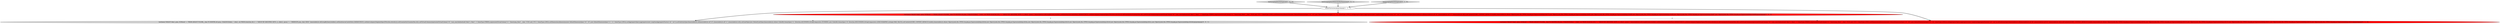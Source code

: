 digraph {
0 [style = filled, label = "testQuery(\"SELECT dim2, gran, SUM(cnt)\" + \"FROM (SELECT FLOOR(__time TO MONTH) AS gran, COALESCE(dim2, '') dim2, cnt FROM druid.foo) AS x\" + \"GROUP BY GROUPING SETS ( (), (dim2), (gran) )\",ImmutableList.of(GroupByQuery.builder().setDataSource(CalciteTests.DATASOURCE1).setInterval(querySegmentSpec(Filtration.eternity())).setGranularity(Granularities.ALL).setVirtualColumns(expressionVirtualColumn(\"v0\",\"case_searched(notnull(\"dim2\"),\"dim2\",'')\",ValueType.STRING),expressionVirtualColumn(\"v1\",\"timestamp_floor(\"__time\",'P1M',null,'UTC')\",ValueType.LONG)).setDimensions(dimensions(new DefaultDimensionSpec(\"v0\",\"v0\"),new DefaultDimensionSpec(\"v1\",\"v1\",ValueType.LONG))).setAggregatorSpecs(aggregators(new LongSumAggregatorFactory(\"a0\",\"cnt\"))).setSubtotalsSpec(ImmutableList.of(ImmutableList.of(\"v0\"),ImmutableList.of(\"v1\"),ImmutableList.of())).setContext(QUERY_CONTEXT_DEFAULT).build()),ImmutableList.of(new Object((((edu.fdu.CPPDG.tinypdg.pe.ExpressionInfo@a5b47d,new Object((((edu.fdu.CPPDG.tinypdg.pe.ExpressionInfo@a5b483,new Object((((edu.fdu.CPPDG.tinypdg.pe.ExpressionInfo@a5b489,new Object((((edu.fdu.CPPDG.tinypdg.pe.ExpressionInfo@a5b48f,new Object((((edu.fdu.CPPDG.tinypdg.pe.ExpressionInfo@a5b497,new Object((((edu.fdu.CPPDG.tinypdg.pe.ExpressionInfo@a5b49f))@@@4@@@['1', '0', '0']", fillcolor = red, shape = ellipse image = "AAA1AAABBB1BBB"];
1 [style = filled, label = "cannotVectorize()@@@3@@@['1', '1', '1']", fillcolor = white, shape = ellipse image = "AAA0AAABBB1BBB"];
5 [style = filled, label = "testQuery(\"SELECT dim2, gran, SUM(cnt)\" + \"FROM (SELECT FLOOR(__time TO MONTH) AS gran, COALESCE(dim2, '') dim2, cnt FROM druid.foo) AS x\" + \"GROUP BY GROUPING SETS ( (), (dim2), (gran) )\" + \"ORDER BY gran, dim2 DESC\",ImmutableList.of(GroupByQuery.builder().setDataSource(CalciteTests.DATASOURCE1).setInterval(querySegmentSpec(Filtration.eternity())).setGranularity(Granularities.ALL).setVirtualColumns(expressionVirtualColumn(\"v0\",\"case_searched(notnull(\"dim2\"),\"dim2\",'')\",ValueType.STRING),expressionVirtualColumn(\"v1\",\"timestamp_floor(\"__time\",'P1M',null,'UTC')\",ValueType.LONG)).setDimensions(dimensions(new DefaultDimensionSpec(\"v0\",\"v0\"),new DefaultDimensionSpec(\"v1\",\"v1\",ValueType.LONG))).setAggregatorSpecs(aggregators(new LongSumAggregatorFactory(\"a0\",\"cnt\"))).setSubtotalsSpec(ImmutableList.of(ImmutableList.of(\"v0\"),ImmutableList.of(\"v1\"),ImmutableList.of())).setLimitSpec(new DefaultLimitSpec(ImmutableList.of(new OrderByColumnSpec(\"v1\",Direction.ASCENDING,StringComparators.NUMERIC),new OrderByColumnSpec(\"v0\",Direction.DESCENDING,StringComparators.LEXICOGRAPHIC)),Integer.MAX_VALUE)).setContext(QUERY_CONTEXT_DEFAULT).build()),ImmutableList.of(new Object((((edu.fdu.CPPDG.tinypdg.pe.ExpressionInfo@a5b5b4,new Object((((edu.fdu.CPPDG.tinypdg.pe.ExpressionInfo@a5b5ba,new Object((((edu.fdu.CPPDG.tinypdg.pe.ExpressionInfo@a5b5c0,new Object((((edu.fdu.CPPDG.tinypdg.pe.ExpressionInfo@a5b5c6,new Object((((edu.fdu.CPPDG.tinypdg.pe.ExpressionInfo@a5b5cc,new Object((((edu.fdu.CPPDG.tinypdg.pe.ExpressionInfo@a5b5d4))@@@4@@@['0', '0', '1']", fillcolor = lightgray, shape = ellipse image = "AAA0AAABBB3BBB"];
2 [style = filled, label = "testGroupingSetsNoSuperset['1', '0', '0']", fillcolor = lightgray, shape = diamond image = "AAA0AAABBB1BBB"];
6 [style = filled, label = "testGroupingSetsWithOrderByDimension['0', '0', '1']", fillcolor = lightgray, shape = diamond image = "AAA0AAABBB3BBB"];
4 [style = filled, label = "testQuery(\"SELECT dim2, gran, SUM(cnt)\" + \"FROM (SELECT FLOOR(__time TO MONTH) AS gran, COALESCE(dim2, '') dim2, cnt FROM druid.foo) AS x\" + \"GROUP BY GROUPING SETS ( (), (dim2), (gran) )\",ImmutableList.of(GroupByQuery.builder().setDataSource(CalciteTests.DATASOURCE1).setInterval(querySegmentSpec(Filtration.eternity())).setGranularity(Granularities.ALL).setVirtualColumns(expressionVirtualColumn(\"v0\",\"case_searched(notnull(\"dim2\"),\"dim2\",'')\",ValueType.STRING),expressionVirtualColumn(\"v1\",\"timestamp_floor(\"__time\",'P1M',null,'UTC')\",ValueType.LONG)).setDimensions(dimensions(new DefaultDimensionSpec(\"v0\",\"d0\"),new DefaultDimensionSpec(\"v1\",\"d1\",ValueType.LONG))).setAggregatorSpecs(aggregators(new LongSumAggregatorFactory(\"a0\",\"cnt\"))).setSubtotalsSpec(ImmutableList.of(ImmutableList.of(\"d0\"),ImmutableList.of(\"d1\"),ImmutableList.of())).setContext(QUERY_CONTEXT_DEFAULT).build()),ImmutableList.of(new Object((((edu.fdu.CPPDG.tinypdg.pe.ExpressionInfo@a5b50a,new Object((((edu.fdu.CPPDG.tinypdg.pe.ExpressionInfo@a5b510,new Object((((edu.fdu.CPPDG.tinypdg.pe.ExpressionInfo@a5b516,new Object((((edu.fdu.CPPDG.tinypdg.pe.ExpressionInfo@a5b51c,new Object((((edu.fdu.CPPDG.tinypdg.pe.ExpressionInfo@a5b524,new Object((((edu.fdu.CPPDG.tinypdg.pe.ExpressionInfo@a5b52c))@@@4@@@['0', '1', '0']", fillcolor = red, shape = ellipse image = "AAA1AAABBB2BBB"];
3 [style = filled, label = "testGroupingSetsNoSuperset['0', '1', '0']", fillcolor = lightgray, shape = diamond image = "AAA0AAABBB2BBB"];
1->5 [style = bold, label=""];
6->1 [style = bold, label=""];
1->4 [style = bold, label=""];
0->4 [style = dashed, label="0"];
1->0 [style = bold, label=""];
3->1 [style = bold, label=""];
0->5 [style = dashed, label="0"];
2->1 [style = bold, label=""];
}
